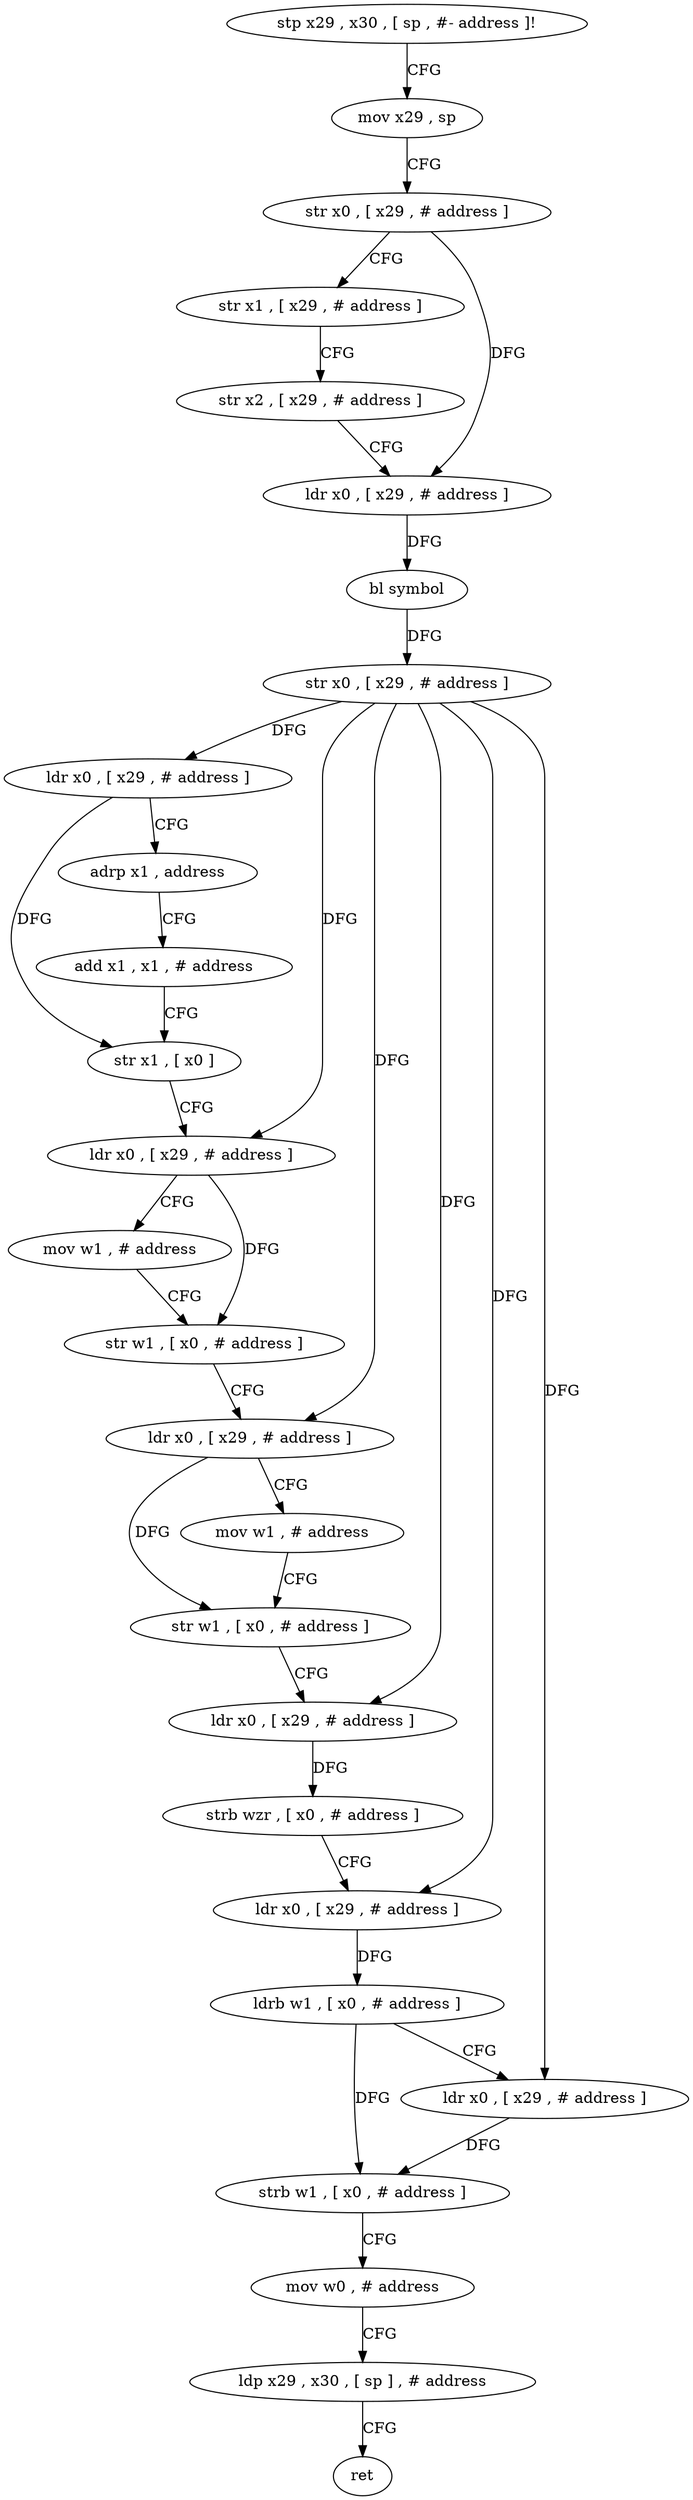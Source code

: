 digraph "func" {
"4263816" [label = "stp x29 , x30 , [ sp , #- address ]!" ]
"4263820" [label = "mov x29 , sp" ]
"4263824" [label = "str x0 , [ x29 , # address ]" ]
"4263828" [label = "str x1 , [ x29 , # address ]" ]
"4263832" [label = "str x2 , [ x29 , # address ]" ]
"4263836" [label = "ldr x0 , [ x29 , # address ]" ]
"4263840" [label = "bl symbol" ]
"4263844" [label = "str x0 , [ x29 , # address ]" ]
"4263848" [label = "ldr x0 , [ x29 , # address ]" ]
"4263852" [label = "adrp x1 , address" ]
"4263856" [label = "add x1 , x1 , # address" ]
"4263860" [label = "str x1 , [ x0 ]" ]
"4263864" [label = "ldr x0 , [ x29 , # address ]" ]
"4263868" [label = "mov w1 , # address" ]
"4263872" [label = "str w1 , [ x0 , # address ]" ]
"4263876" [label = "ldr x0 , [ x29 , # address ]" ]
"4263880" [label = "mov w1 , # address" ]
"4263884" [label = "str w1 , [ x0 , # address ]" ]
"4263888" [label = "ldr x0 , [ x29 , # address ]" ]
"4263892" [label = "strb wzr , [ x0 , # address ]" ]
"4263896" [label = "ldr x0 , [ x29 , # address ]" ]
"4263900" [label = "ldrb w1 , [ x0 , # address ]" ]
"4263904" [label = "ldr x0 , [ x29 , # address ]" ]
"4263908" [label = "strb w1 , [ x0 , # address ]" ]
"4263912" [label = "mov w0 , # address" ]
"4263916" [label = "ldp x29 , x30 , [ sp ] , # address" ]
"4263920" [label = "ret" ]
"4263816" -> "4263820" [ label = "CFG" ]
"4263820" -> "4263824" [ label = "CFG" ]
"4263824" -> "4263828" [ label = "CFG" ]
"4263824" -> "4263836" [ label = "DFG" ]
"4263828" -> "4263832" [ label = "CFG" ]
"4263832" -> "4263836" [ label = "CFG" ]
"4263836" -> "4263840" [ label = "DFG" ]
"4263840" -> "4263844" [ label = "DFG" ]
"4263844" -> "4263848" [ label = "DFG" ]
"4263844" -> "4263864" [ label = "DFG" ]
"4263844" -> "4263876" [ label = "DFG" ]
"4263844" -> "4263888" [ label = "DFG" ]
"4263844" -> "4263896" [ label = "DFG" ]
"4263844" -> "4263904" [ label = "DFG" ]
"4263848" -> "4263852" [ label = "CFG" ]
"4263848" -> "4263860" [ label = "DFG" ]
"4263852" -> "4263856" [ label = "CFG" ]
"4263856" -> "4263860" [ label = "CFG" ]
"4263860" -> "4263864" [ label = "CFG" ]
"4263864" -> "4263868" [ label = "CFG" ]
"4263864" -> "4263872" [ label = "DFG" ]
"4263868" -> "4263872" [ label = "CFG" ]
"4263872" -> "4263876" [ label = "CFG" ]
"4263876" -> "4263880" [ label = "CFG" ]
"4263876" -> "4263884" [ label = "DFG" ]
"4263880" -> "4263884" [ label = "CFG" ]
"4263884" -> "4263888" [ label = "CFG" ]
"4263888" -> "4263892" [ label = "DFG" ]
"4263892" -> "4263896" [ label = "CFG" ]
"4263896" -> "4263900" [ label = "DFG" ]
"4263900" -> "4263904" [ label = "CFG" ]
"4263900" -> "4263908" [ label = "DFG" ]
"4263904" -> "4263908" [ label = "DFG" ]
"4263908" -> "4263912" [ label = "CFG" ]
"4263912" -> "4263916" [ label = "CFG" ]
"4263916" -> "4263920" [ label = "CFG" ]
}
